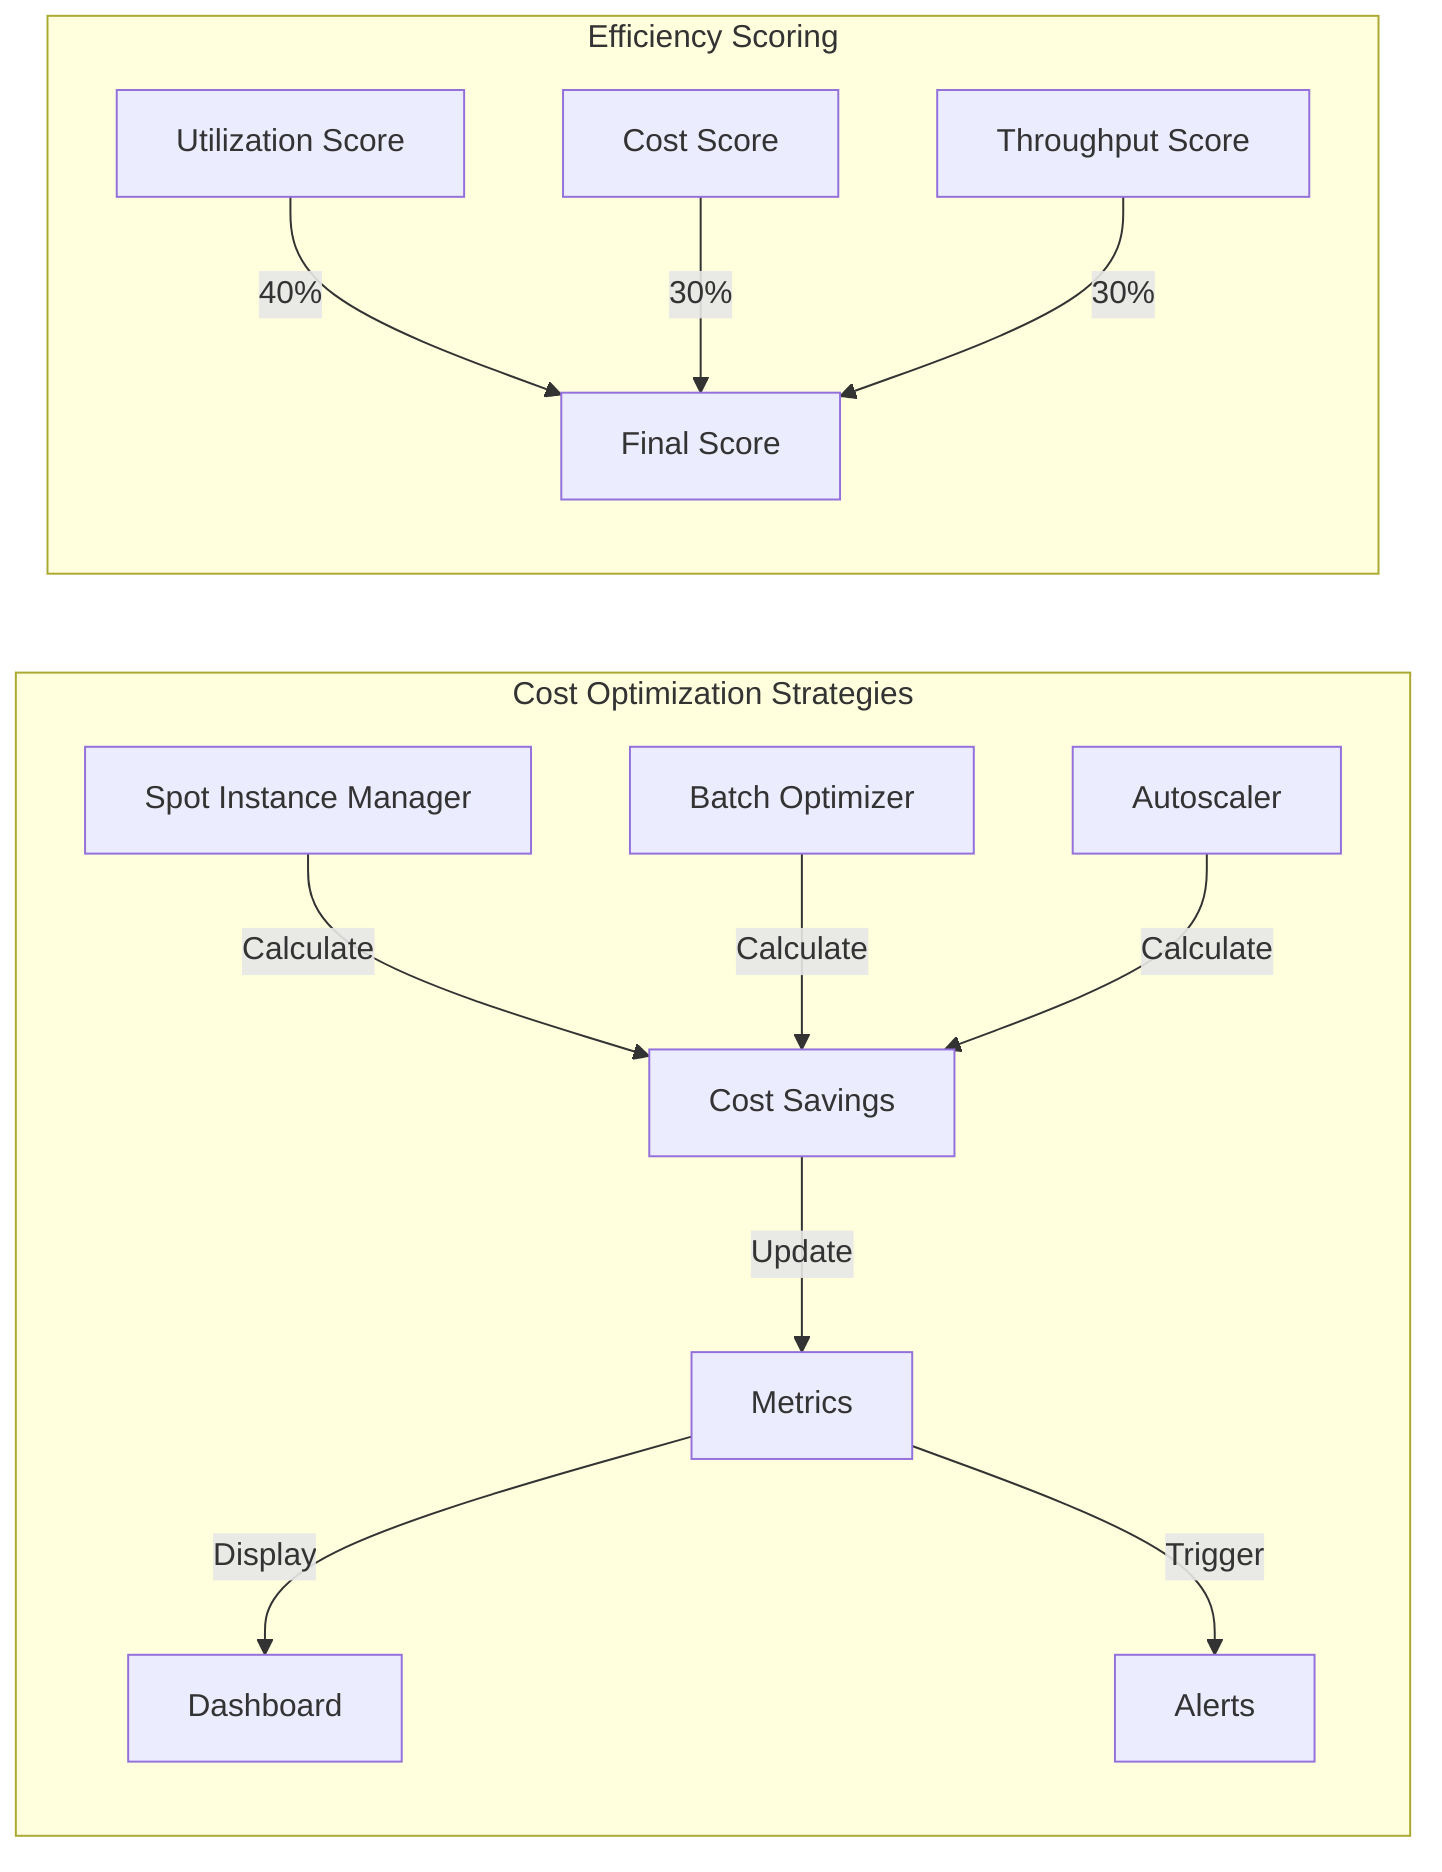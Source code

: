flowchart LR
    subgraph "Cost Optimization Strategies"
        A[Spot Instance Manager] -->|Calculate| D[Cost Savings]
        B[Batch Optimizer] -->|Calculate| D
        C[Autoscaler] -->|Calculate| D
        
        D -->|Update| E[Metrics]
        E -->|Display| F[Dashboard]
        E -->|Trigger| G[Alerts]
    end

    subgraph "Efficiency Scoring"
        H[Utilization Score] -->|40%| K[Final Score]
        I[Cost Score] -->|30%| K
        J[Throughput Score] -->|30%| K
    end